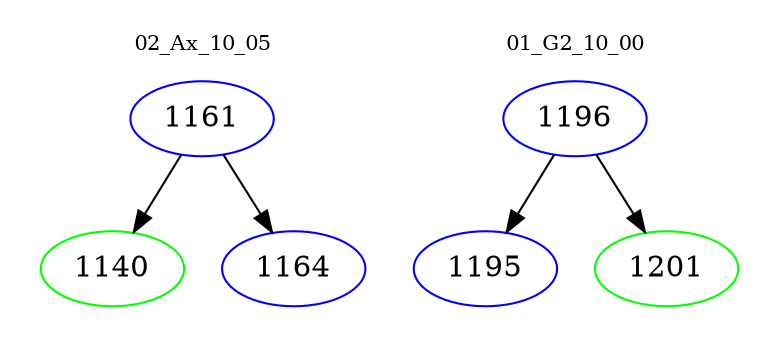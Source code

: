 digraph{
subgraph cluster_0 {
color = white
label = "02_Ax_10_05";
fontsize=10;
T0_1161 [label="1161", color="blue"]
T0_1161 -> T0_1140 [color="black"]
T0_1140 [label="1140", color="green"]
T0_1161 -> T0_1164 [color="black"]
T0_1164 [label="1164", color="blue"]
}
subgraph cluster_1 {
color = white
label = "01_G2_10_00";
fontsize=10;
T1_1196 [label="1196", color="blue"]
T1_1196 -> T1_1195 [color="black"]
T1_1195 [label="1195", color="blue"]
T1_1196 -> T1_1201 [color="black"]
T1_1201 [label="1201", color="green"]
}
}
